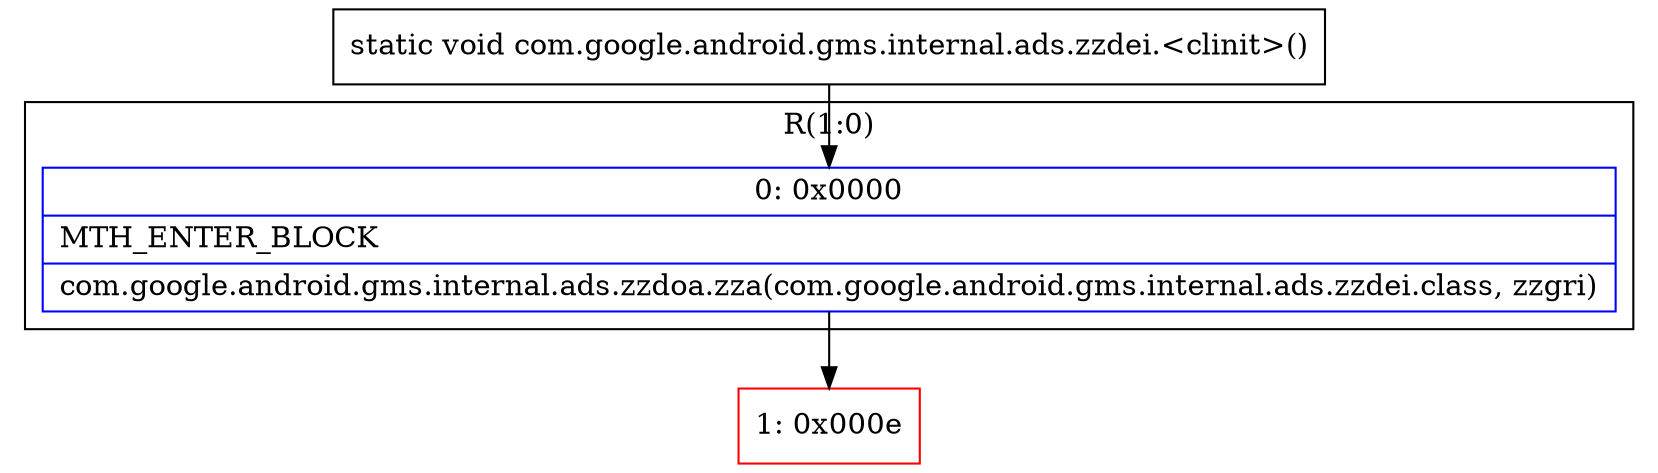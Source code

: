 digraph "CFG forcom.google.android.gms.internal.ads.zzdei.\<clinit\>()V" {
subgraph cluster_Region_1608738689 {
label = "R(1:0)";
node [shape=record,color=blue];
Node_0 [shape=record,label="{0\:\ 0x0000|MTH_ENTER_BLOCK\l|com.google.android.gms.internal.ads.zzdoa.zza(com.google.android.gms.internal.ads.zzdei.class, zzgri)\l}"];
}
Node_1 [shape=record,color=red,label="{1\:\ 0x000e}"];
MethodNode[shape=record,label="{static void com.google.android.gms.internal.ads.zzdei.\<clinit\>() }"];
MethodNode -> Node_0;
Node_0 -> Node_1;
}

